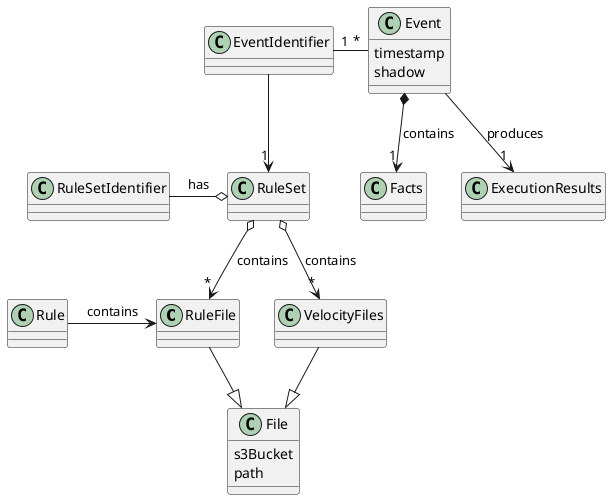 @startuml

class RuleFile {}
class File {
    {field} s3Bucket
    {field} path
}
class VelocityFiles {}
class RuleSet {}
class RuleSetIdentifier {}
class EventIdentifier {}
class Event {
  {field} timestamp
  {field} shadow
}
class Facts {}
class ExecutionResults {}
class Rule {}

File <|-up- VelocityFiles
File <|-up- RuleFile

RuleSet o-left- RuleSetIdentifier : has
RuleSet o--> "*" RuleFile : contains
RuleSet o--> "*" VelocityFiles : contains
Rule --right> RuleFile : contains
EventIdentifier --> "1" RuleSet
EventIdentifier "1" -right- "*" Event
Event *--> "1" Facts : contains
Event --> "1" ExecutionResults : produces

@enduml